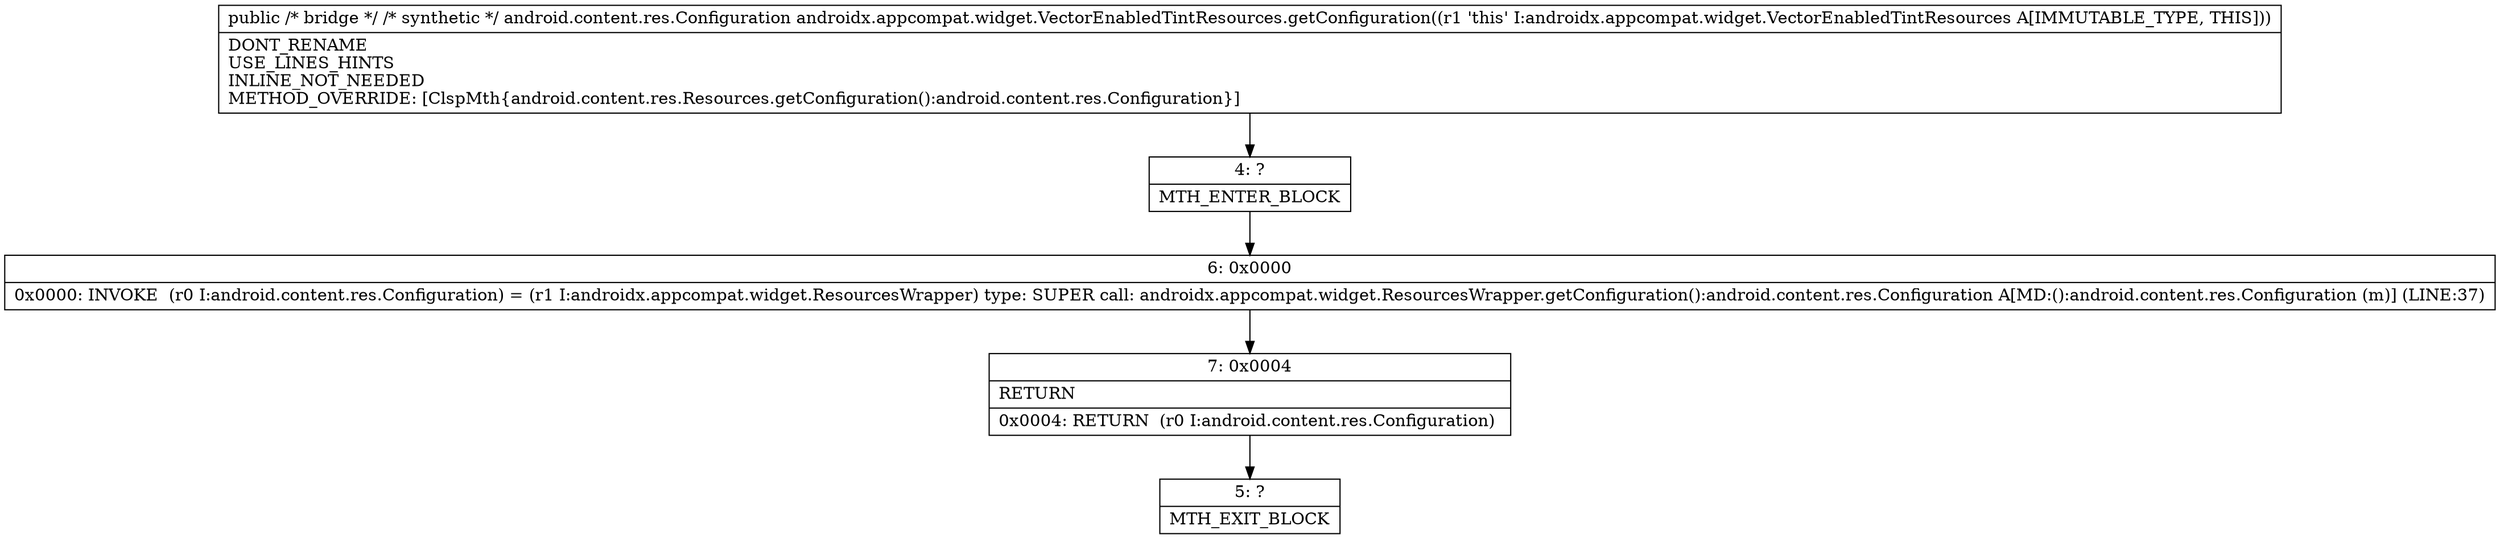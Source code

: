 digraph "CFG forandroidx.appcompat.widget.VectorEnabledTintResources.getConfiguration()Landroid\/content\/res\/Configuration;" {
Node_4 [shape=record,label="{4\:\ ?|MTH_ENTER_BLOCK\l}"];
Node_6 [shape=record,label="{6\:\ 0x0000|0x0000: INVOKE  (r0 I:android.content.res.Configuration) = (r1 I:androidx.appcompat.widget.ResourcesWrapper) type: SUPER call: androidx.appcompat.widget.ResourcesWrapper.getConfiguration():android.content.res.Configuration A[MD:():android.content.res.Configuration (m)] (LINE:37)\l}"];
Node_7 [shape=record,label="{7\:\ 0x0004|RETURN\l|0x0004: RETURN  (r0 I:android.content.res.Configuration) \l}"];
Node_5 [shape=record,label="{5\:\ ?|MTH_EXIT_BLOCK\l}"];
MethodNode[shape=record,label="{public \/* bridge *\/ \/* synthetic *\/ android.content.res.Configuration androidx.appcompat.widget.VectorEnabledTintResources.getConfiguration((r1 'this' I:androidx.appcompat.widget.VectorEnabledTintResources A[IMMUTABLE_TYPE, THIS]))  | DONT_RENAME\lUSE_LINES_HINTS\lINLINE_NOT_NEEDED\lMETHOD_OVERRIDE: [ClspMth\{android.content.res.Resources.getConfiguration():android.content.res.Configuration\}]\l}"];
MethodNode -> Node_4;Node_4 -> Node_6;
Node_6 -> Node_7;
Node_7 -> Node_5;
}

